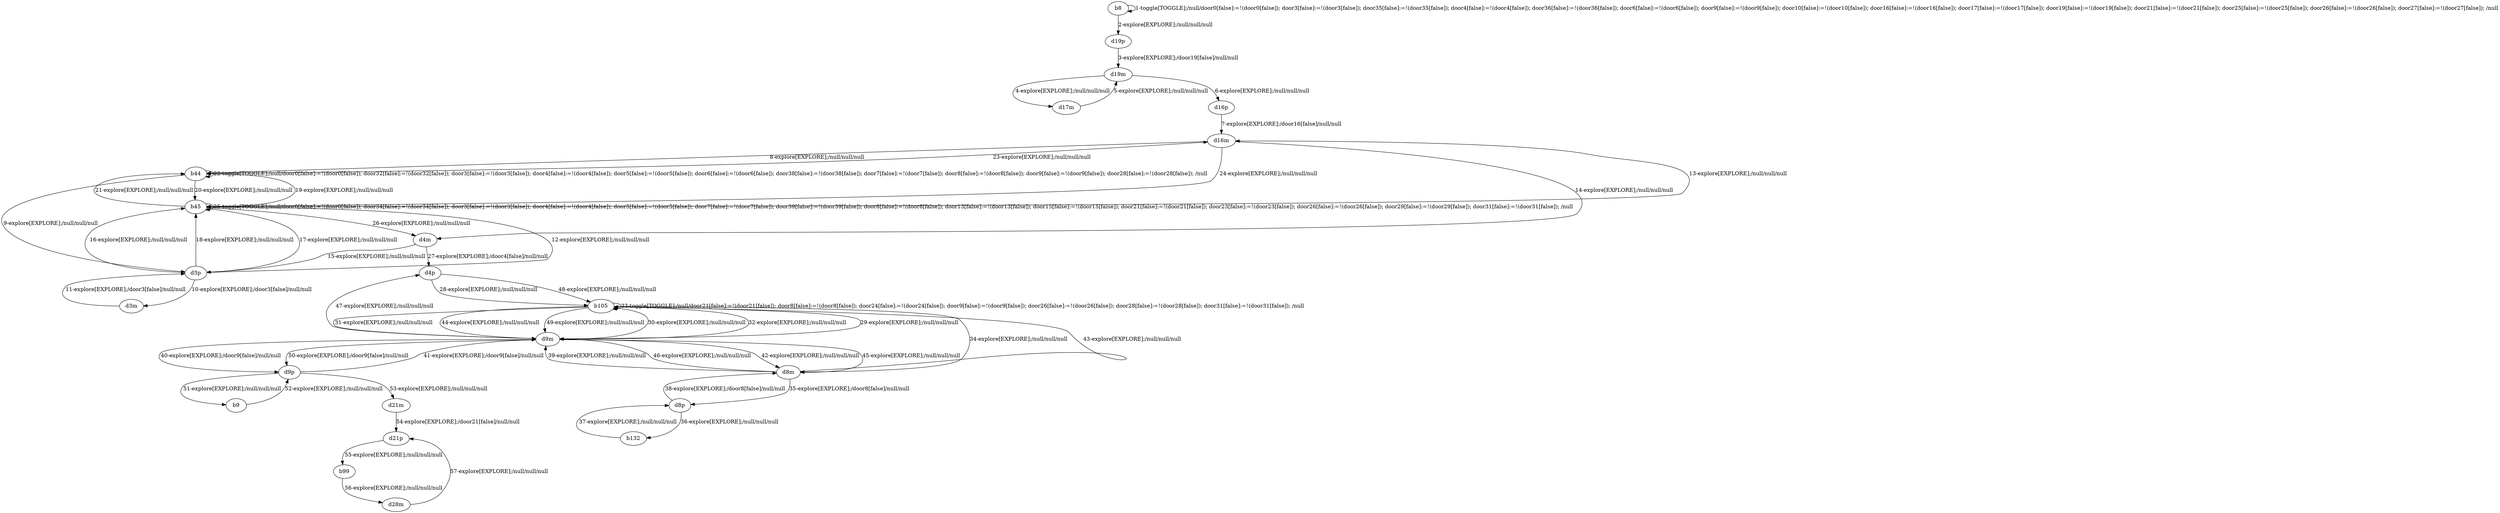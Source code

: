 # Total number of goals covered by this test: 1
# d28m --> d21p

digraph g {
"b8" -> "b8" [label = "1-toggle[TOGGLE];/null/door0[false]:=!(door0[false]); door3[false]:=!(door3[false]); door35[false]:=!(door35[false]); door4[false]:=!(door4[false]); door36[false]:=!(door36[false]); door6[false]:=!(door6[false]); door9[false]:=!(door9[false]); door10[false]:=!(door10[false]); door16[false]:=!(door16[false]); door17[false]:=!(door17[false]); door19[false]:=!(door19[false]); door21[false]:=!(door21[false]); door25[false]:=!(door25[false]); door26[false]:=!(door26[false]); door27[false]:=!(door27[false]); /null"];
"b8" -> "d19p" [label = "2-explore[EXPLORE];/null/null/null"];
"d19p" -> "d19m" [label = "3-explore[EXPLORE];/door19[false]/null/null"];
"d19m" -> "d17m" [label = "4-explore[EXPLORE];/null/null/null"];
"d17m" -> "d19m" [label = "5-explore[EXPLORE];/null/null/null"];
"d19m" -> "d16p" [label = "6-explore[EXPLORE];/null/null/null"];
"d16p" -> "d16m" [label = "7-explore[EXPLORE];/door16[false]/null/null"];
"d16m" -> "b44" [label = "8-explore[EXPLORE];/null/null/null"];
"b44" -> "d3p" [label = "9-explore[EXPLORE];/null/null/null"];
"d3p" -> "d3m" [label = "10-explore[EXPLORE];/door3[false]/null/null"];
"d3m" -> "d3p" [label = "11-explore[EXPLORE];/door3[false]/null/null"];
"d3p" -> "b45" [label = "12-explore[EXPLORE];/null/null/null"];
"b45" -> "d16m" [label = "13-explore[EXPLORE];/null/null/null"];
"d16m" -> "d4m" [label = "14-explore[EXPLORE];/null/null/null"];
"d4m" -> "d3p" [label = "15-explore[EXPLORE];/null/null/null"];
"d3p" -> "b45" [label = "16-explore[EXPLORE];/null/null/null"];
"b45" -> "d3p" [label = "17-explore[EXPLORE];/null/null/null"];
"d3p" -> "b45" [label = "18-explore[EXPLORE];/null/null/null"];
"b45" -> "b44" [label = "19-explore[EXPLORE];/null/null/null"];
"b44" -> "b45" [label = "20-explore[EXPLORE];/null/null/null"];
"b45" -> "b44" [label = "21-explore[EXPLORE];/null/null/null"];
"b44" -> "b44" [label = "22-toggle[TOGGLE];/null/door0[false]:=!(door0[false]); door32[false]:=!(door32[false]); door3[false]:=!(door3[false]); door4[false]:=!(door4[false]); door5[false]:=!(door5[false]); door6[false]:=!(door6[false]); door38[false]:=!(door38[false]); door7[false]:=!(door7[false]); door8[false]:=!(door8[false]); door9[false]:=!(door9[false]); door28[false]:=!(door28[false]); /null"];
"b44" -> "d16m" [label = "23-explore[EXPLORE];/null/null/null"];
"d16m" -> "b45" [label = "24-explore[EXPLORE];/null/null/null"];
"b45" -> "b45" [label = "25-toggle[TOGGLE];/null/door0[false]:=!(door0[false]); door34[false]:=!(door34[false]); door3[false]:=!(door3[false]); door4[false]:=!(door4[false]); door5[false]:=!(door5[false]); door7[false]:=!(door7[false]); door39[false]:=!(door39[false]); door8[false]:=!(door8[false]); door13[false]:=!(door13[false]); door15[false]:=!(door15[false]); door21[false]:=!(door21[false]); door23[false]:=!(door23[false]); door26[false]:=!(door26[false]); door29[false]:=!(door29[false]); door31[false]:=!(door31[false]); /null"];
"b45" -> "d4m" [label = "26-explore[EXPLORE];/null/null/null"];
"d4m" -> "d4p" [label = "27-explore[EXPLORE];/door4[false]/null/null"];
"d4p" -> "b105" [label = "28-explore[EXPLORE];/null/null/null"];
"b105" -> "d9m" [label = "29-explore[EXPLORE];/null/null/null"];
"d9m" -> "b105" [label = "30-explore[EXPLORE];/null/null/null"];
"b105" -> "d9m" [label = "31-explore[EXPLORE];/null/null/null"];
"d9m" -> "b105" [label = "32-explore[EXPLORE];/null/null/null"];
"b105" -> "b105" [label = "33-toggle[TOGGLE];/null/door21[false]:=!(door21[false]); door8[false]:=!(door8[false]); door24[false]:=!(door24[false]); door9[false]:=!(door9[false]); door26[false]:=!(door26[false]); door28[false]:=!(door28[false]); door31[false]:=!(door31[false]); /null"];
"b105" -> "d8m" [label = "34-explore[EXPLORE];/null/null/null"];
"d8m" -> "d8p" [label = "35-explore[EXPLORE];/door8[false]/null/null"];
"d8p" -> "b132" [label = "36-explore[EXPLORE];/null/null/null"];
"b132" -> "d8p" [label = "37-explore[EXPLORE];/null/null/null"];
"d8p" -> "d8m" [label = "38-explore[EXPLORE];/door8[false]/null/null"];
"d8m" -> "d9m" [label = "39-explore[EXPLORE];/null/null/null"];
"d9m" -> "d9p" [label = "40-explore[EXPLORE];/door9[false]/null/null"];
"d9p" -> "d9m" [label = "41-explore[EXPLORE];/door9[false]/null/null"];
"d9m" -> "d8m" [label = "42-explore[EXPLORE];/null/null/null"];
"d8m" -> "b105" [label = "43-explore[EXPLORE];/null/null/null"];
"b105" -> "d9m" [label = "44-explore[EXPLORE];/null/null/null"];
"d9m" -> "d8m" [label = "45-explore[EXPLORE];/null/null/null"];
"d8m" -> "d9m" [label = "46-explore[EXPLORE];/null/null/null"];
"d9m" -> "d4p" [label = "47-explore[EXPLORE];/null/null/null"];
"d4p" -> "b105" [label = "48-explore[EXPLORE];/null/null/null"];
"b105" -> "d9m" [label = "49-explore[EXPLORE];/null/null/null"];
"d9m" -> "d9p" [label = "50-explore[EXPLORE];/door9[false]/null/null"];
"d9p" -> "b9" [label = "51-explore[EXPLORE];/null/null/null"];
"b9" -> "d9p" [label = "52-explore[EXPLORE];/null/null/null"];
"d9p" -> "d21m" [label = "53-explore[EXPLORE];/null/null/null"];
"d21m" -> "d21p" [label = "54-explore[EXPLORE];/door21[false]/null/null"];
"d21p" -> "b99" [label = "55-explore[EXPLORE];/null/null/null"];
"b99" -> "d28m" [label = "56-explore[EXPLORE];/null/null/null"];
"d28m" -> "d21p" [label = "57-explore[EXPLORE];/null/null/null"];
}